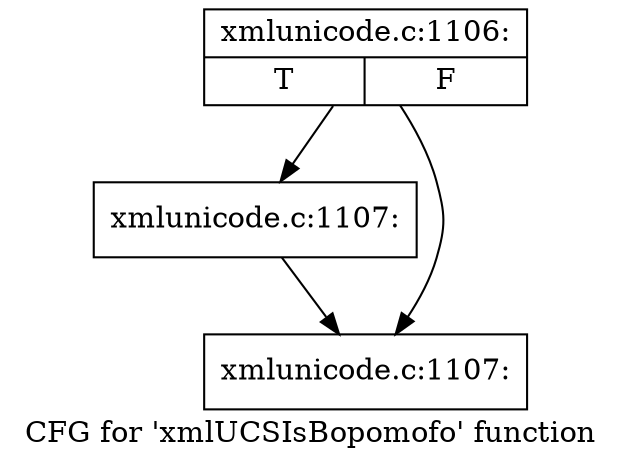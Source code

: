 digraph "CFG for 'xmlUCSIsBopomofo' function" {
	label="CFG for 'xmlUCSIsBopomofo' function";

	Node0x4e13660 [shape=record,label="{xmlunicode.c:1106:|{<s0>T|<s1>F}}"];
	Node0x4e13660 -> Node0x4e13bf0;
	Node0x4e13660 -> Node0x4e13ba0;
	Node0x4e13bf0 [shape=record,label="{xmlunicode.c:1107:}"];
	Node0x4e13bf0 -> Node0x4e13ba0;
	Node0x4e13ba0 [shape=record,label="{xmlunicode.c:1107:}"];
}
